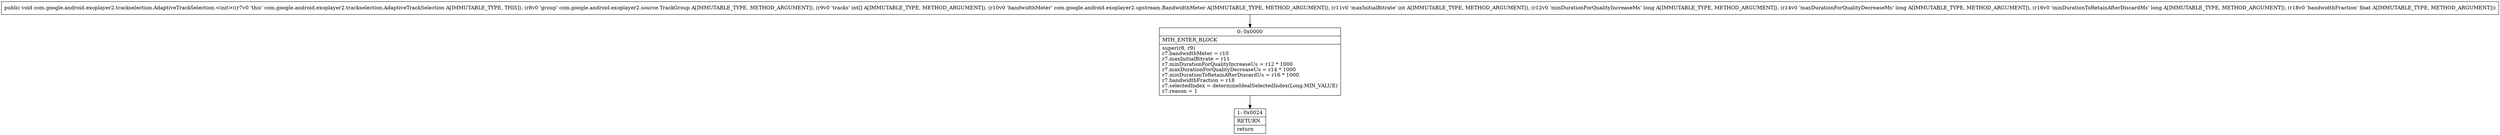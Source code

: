 digraph "CFG forcom.google.android.exoplayer2.trackselection.AdaptiveTrackSelection.\<init\>(Lcom\/google\/android\/exoplayer2\/source\/TrackGroup;[ILcom\/google\/android\/exoplayer2\/upstream\/BandwidthMeter;IJJJF)V" {
Node_0 [shape=record,label="{0\:\ 0x0000|MTH_ENTER_BLOCK\l|super(r8, r9)\lr7.bandwidthMeter = r10\lr7.maxInitialBitrate = r11\lr7.minDurationForQualityIncreaseUs = r12 * 1000\lr7.maxDurationForQualityDecreaseUs = r14 * 1000\lr7.minDurationToRetainAfterDiscardUs = r16 * 1000\lr7.bandwidthFraction = r18\lr7.selectedIndex = determineIdealSelectedIndex(Long.MIN_VALUE)\lr7.reason = 1\l}"];
Node_1 [shape=record,label="{1\:\ 0x0024|RETURN\l|return\l}"];
MethodNode[shape=record,label="{public void com.google.android.exoplayer2.trackselection.AdaptiveTrackSelection.\<init\>((r7v0 'this' com.google.android.exoplayer2.trackselection.AdaptiveTrackSelection A[IMMUTABLE_TYPE, THIS]), (r8v0 'group' com.google.android.exoplayer2.source.TrackGroup A[IMMUTABLE_TYPE, METHOD_ARGUMENT]), (r9v0 'tracks' int[] A[IMMUTABLE_TYPE, METHOD_ARGUMENT]), (r10v0 'bandwidthMeter' com.google.android.exoplayer2.upstream.BandwidthMeter A[IMMUTABLE_TYPE, METHOD_ARGUMENT]), (r11v0 'maxInitialBitrate' int A[IMMUTABLE_TYPE, METHOD_ARGUMENT]), (r12v0 'minDurationForQualityIncreaseMs' long A[IMMUTABLE_TYPE, METHOD_ARGUMENT]), (r14v0 'maxDurationForQualityDecreaseMs' long A[IMMUTABLE_TYPE, METHOD_ARGUMENT]), (r16v0 'minDurationToRetainAfterDiscardMs' long A[IMMUTABLE_TYPE, METHOD_ARGUMENT]), (r18v0 'bandwidthFraction' float A[IMMUTABLE_TYPE, METHOD_ARGUMENT])) }"];
MethodNode -> Node_0;
Node_0 -> Node_1;
}

